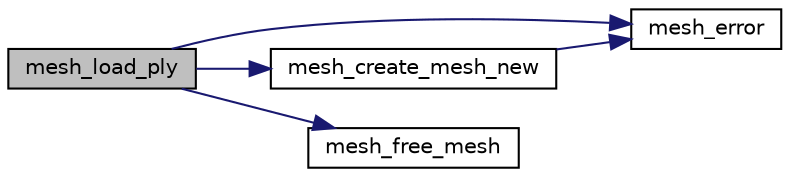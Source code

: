 digraph "mesh_load_ply"
{
  edge [fontname="Helvetica",fontsize="10",labelfontname="Helvetica",labelfontsize="10"];
  node [fontname="Helvetica",fontsize="10",shape=record];
  rankdir="LR";
  Node1 [label="mesh_load_ply",height=0.2,width=0.4,color="black", fillcolor="grey75", style="filled", fontcolor="black"];
  Node1 -> Node2 [color="midnightblue",fontsize="10",style="solid",fontname="Helvetica"];
  Node2 [label="mesh_error",height=0.2,width=0.4,color="black", fillcolor="white", style="filled",URL="$mesherror_8c.html#ae7b8a7a865a69704e4ed00410111749a",tooltip="Displays error message and exits. "];
  Node1 -> Node3 [color="midnightblue",fontsize="10",style="solid",fontname="Helvetica"];
  Node3 [label="mesh_create_mesh_new",height=0.2,width=0.4,color="black", fillcolor="white", style="filled",URL="$meshcreate_8c.html#ac84ad979c868a2fb0f1a89aa2c56e2a7",tooltip="Creates a new mesh. "];
  Node3 -> Node2 [color="midnightblue",fontsize="10",style="solid",fontname="Helvetica"];
  Node1 -> Node4 [color="midnightblue",fontsize="10",style="solid",fontname="Helvetica"];
  Node4 [label="mesh_free_mesh",height=0.2,width=0.4,color="black", fillcolor="white", style="filled",URL="$meshcreate_8c.html#a1ba27c7bc0013170910d8305cb28d1e7",tooltip="Frees a mesh. "];
}
